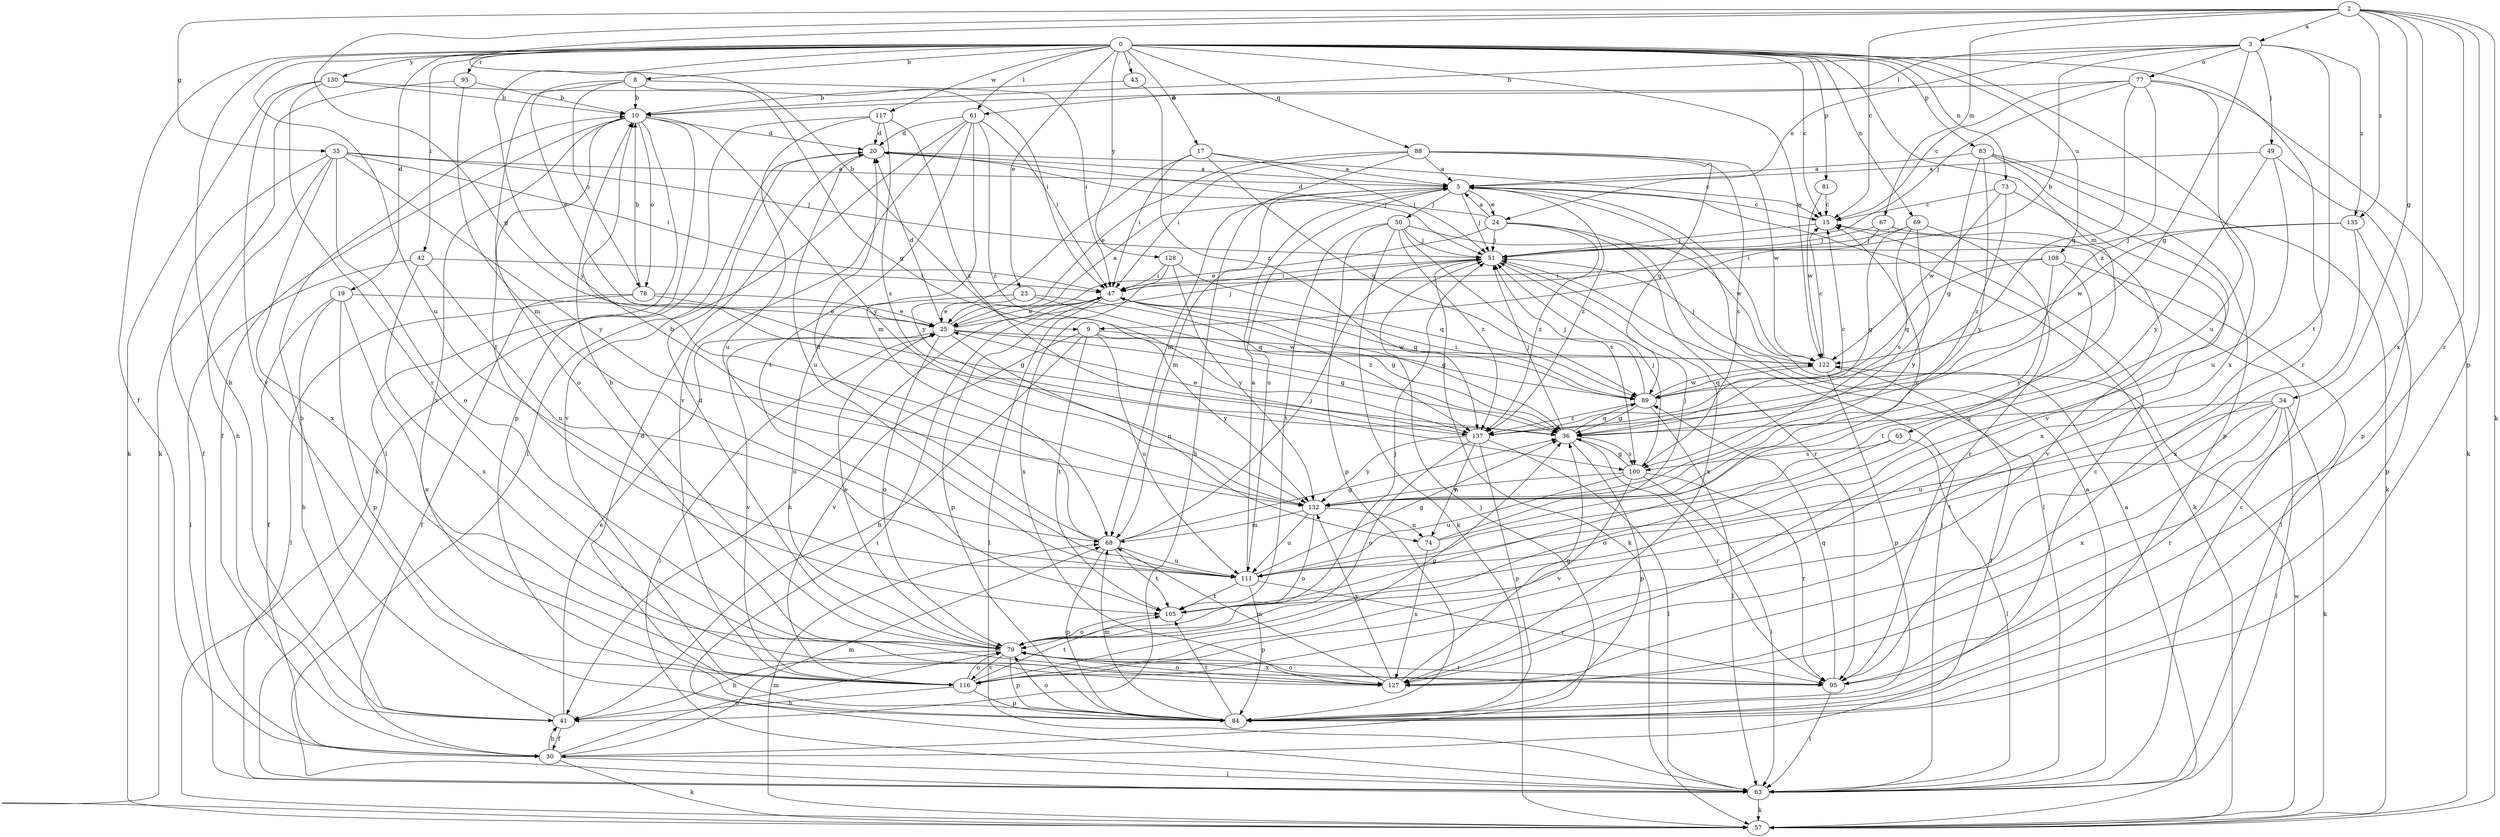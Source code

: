 strict digraph  {
0;
2;
3;
5;
8;
9;
10;
15;
17;
19;
20;
23;
24;
25;
30;
34;
35;
36;
41;
42;
43;
47;
49;
50;
51;
57;
61;
63;
65;
67;
68;
69;
73;
74;
77;
78;
79;
81;
83;
84;
88;
89;
93;
95;
100;
105;
108;
111;
116;
117;
122;
127;
128;
130;
132;
135;
137;
0 -> 8  [label=b];
0 -> 15  [label=c];
0 -> 17  [label=d];
0 -> 19  [label=d];
0 -> 23  [label=e];
0 -> 30  [label=f];
0 -> 41  [label=h];
0 -> 42  [label=i];
0 -> 43  [label=i];
0 -> 61  [label=l];
0 -> 65  [label=m];
0 -> 69  [label=n];
0 -> 73  [label=n];
0 -> 81  [label=p];
0 -> 83  [label=p];
0 -> 88  [label=q];
0 -> 93  [label=r];
0 -> 95  [label=r];
0 -> 108  [label=u];
0 -> 111  [label=u];
0 -> 117  [label=w];
0 -> 122  [label=w];
0 -> 127  [label=x];
0 -> 128  [label=y];
0 -> 130  [label=y];
0 -> 132  [label=y];
2 -> 3  [label=a];
2 -> 9  [label=b];
2 -> 15  [label=c];
2 -> 34  [label=g];
2 -> 35  [label=g];
2 -> 36  [label=g];
2 -> 57  [label=k];
2 -> 67  [label=m];
2 -> 84  [label=p];
2 -> 95  [label=r];
2 -> 127  [label=x];
2 -> 135  [label=z];
3 -> 9  [label=b];
3 -> 10  [label=b];
3 -> 24  [label=e];
3 -> 36  [label=g];
3 -> 49  [label=j];
3 -> 61  [label=l];
3 -> 77  [label=o];
3 -> 105  [label=t];
3 -> 135  [label=z];
5 -> 15  [label=c];
5 -> 24  [label=e];
5 -> 41  [label=h];
5 -> 50  [label=j];
5 -> 51  [label=j];
5 -> 57  [label=k];
5 -> 68  [label=m];
5 -> 111  [label=u];
5 -> 137  [label=z];
8 -> 10  [label=b];
8 -> 25  [label=e];
8 -> 36  [label=g];
8 -> 47  [label=i];
8 -> 78  [label=o];
8 -> 105  [label=t];
9 -> 41  [label=h];
9 -> 105  [label=t];
9 -> 111  [label=u];
9 -> 116  [label=v];
9 -> 122  [label=w];
9 -> 132  [label=y];
10 -> 20  [label=d];
10 -> 30  [label=f];
10 -> 63  [label=l];
10 -> 78  [label=o];
10 -> 79  [label=o];
10 -> 84  [label=p];
10 -> 116  [label=v];
10 -> 132  [label=y];
15 -> 51  [label=j];
17 -> 5  [label=a];
17 -> 47  [label=i];
17 -> 51  [label=j];
17 -> 89  [label=q];
17 -> 132  [label=y];
19 -> 25  [label=e];
19 -> 30  [label=f];
19 -> 41  [label=h];
19 -> 84  [label=p];
19 -> 127  [label=x];
20 -> 5  [label=a];
20 -> 15  [label=c];
20 -> 51  [label=j];
20 -> 111  [label=u];
20 -> 116  [label=v];
23 -> 25  [label=e];
23 -> 36  [label=g];
23 -> 79  [label=o];
23 -> 89  [label=q];
24 -> 5  [label=a];
24 -> 20  [label=d];
24 -> 25  [label=e];
24 -> 51  [label=j];
24 -> 63  [label=l];
24 -> 95  [label=r];
24 -> 137  [label=z];
25 -> 5  [label=a];
25 -> 20  [label=d];
25 -> 36  [label=g];
25 -> 51  [label=j];
25 -> 63  [label=l];
25 -> 74  [label=n];
25 -> 79  [label=o];
25 -> 116  [label=v];
25 -> 122  [label=w];
30 -> 41  [label=h];
30 -> 51  [label=j];
30 -> 57  [label=k];
30 -> 63  [label=l];
30 -> 68  [label=m];
30 -> 79  [label=o];
34 -> 36  [label=g];
34 -> 57  [label=k];
34 -> 63  [label=l];
34 -> 95  [label=r];
34 -> 105  [label=t];
34 -> 111  [label=u];
34 -> 127  [label=x];
35 -> 5  [label=a];
35 -> 30  [label=f];
35 -> 41  [label=h];
35 -> 47  [label=i];
35 -> 51  [label=j];
35 -> 79  [label=o];
35 -> 127  [label=x];
35 -> 132  [label=y];
36 -> 51  [label=j];
36 -> 84  [label=p];
36 -> 89  [label=q];
36 -> 95  [label=r];
36 -> 100  [label=s];
41 -> 10  [label=b];
41 -> 25  [label=e];
41 -> 30  [label=f];
42 -> 47  [label=i];
42 -> 63  [label=l];
42 -> 111  [label=u];
42 -> 127  [label=x];
43 -> 10  [label=b];
43 -> 137  [label=z];
47 -> 25  [label=e];
47 -> 36  [label=g];
47 -> 41  [label=h];
47 -> 63  [label=l];
47 -> 84  [label=p];
47 -> 89  [label=q];
47 -> 137  [label=z];
49 -> 5  [label=a];
49 -> 84  [label=p];
49 -> 111  [label=u];
49 -> 132  [label=y];
50 -> 51  [label=j];
50 -> 57  [label=k];
50 -> 84  [label=p];
50 -> 100  [label=s];
50 -> 105  [label=t];
50 -> 122  [label=w];
50 -> 137  [label=z];
51 -> 47  [label=i];
51 -> 57  [label=k];
51 -> 127  [label=x];
57 -> 5  [label=a];
57 -> 68  [label=m];
57 -> 122  [label=w];
61 -> 20  [label=d];
61 -> 47  [label=i];
61 -> 63  [label=l];
61 -> 68  [label=m];
61 -> 105  [label=t];
61 -> 116  [label=v];
61 -> 137  [label=z];
63 -> 5  [label=a];
63 -> 15  [label=c];
63 -> 47  [label=i];
63 -> 51  [label=j];
63 -> 57  [label=k];
65 -> 63  [label=l];
65 -> 79  [label=o];
65 -> 100  [label=s];
67 -> 47  [label=i];
67 -> 51  [label=j];
67 -> 116  [label=v];
68 -> 10  [label=b];
68 -> 20  [label=d];
68 -> 36  [label=g];
68 -> 51  [label=j];
68 -> 84  [label=p];
68 -> 105  [label=t];
68 -> 111  [label=u];
69 -> 36  [label=g];
69 -> 51  [label=j];
69 -> 95  [label=r];
69 -> 100  [label=s];
69 -> 132  [label=y];
73 -> 15  [label=c];
73 -> 122  [label=w];
73 -> 127  [label=x];
73 -> 137  [label=z];
74 -> 15  [label=c];
74 -> 51  [label=j];
74 -> 127  [label=x];
77 -> 10  [label=b];
77 -> 15  [label=c];
77 -> 51  [label=j];
77 -> 57  [label=k];
77 -> 89  [label=q];
77 -> 111  [label=u];
77 -> 137  [label=z];
78 -> 10  [label=b];
78 -> 25  [label=e];
78 -> 30  [label=f];
78 -> 36  [label=g];
78 -> 63  [label=l];
79 -> 10  [label=b];
79 -> 20  [label=d];
79 -> 25  [label=e];
79 -> 41  [label=h];
79 -> 51  [label=j];
79 -> 84  [label=p];
79 -> 95  [label=r];
79 -> 116  [label=v];
79 -> 127  [label=x];
81 -> 15  [label=c];
81 -> 122  [label=w];
83 -> 5  [label=a];
83 -> 36  [label=g];
83 -> 57  [label=k];
83 -> 84  [label=p];
83 -> 116  [label=v];
83 -> 132  [label=y];
84 -> 15  [label=c];
84 -> 20  [label=d];
84 -> 68  [label=m];
84 -> 79  [label=o];
84 -> 105  [label=t];
88 -> 5  [label=a];
88 -> 25  [label=e];
88 -> 47  [label=i];
88 -> 68  [label=m];
88 -> 89  [label=q];
88 -> 100  [label=s];
88 -> 122  [label=w];
89 -> 36  [label=g];
89 -> 47  [label=i];
89 -> 51  [label=j];
89 -> 63  [label=l];
89 -> 122  [label=w];
89 -> 137  [label=z];
93 -> 10  [label=b];
93 -> 57  [label=k];
93 -> 68  [label=m];
95 -> 63  [label=l];
95 -> 79  [label=o];
95 -> 89  [label=q];
100 -> 36  [label=g];
100 -> 51  [label=j];
100 -> 63  [label=l];
100 -> 95  [label=r];
100 -> 111  [label=u];
100 -> 116  [label=v];
100 -> 132  [label=y];
105 -> 79  [label=o];
108 -> 47  [label=i];
108 -> 63  [label=l];
108 -> 89  [label=q];
108 -> 105  [label=t];
108 -> 132  [label=y];
111 -> 5  [label=a];
111 -> 36  [label=g];
111 -> 84  [label=p];
111 -> 95  [label=r];
111 -> 105  [label=t];
116 -> 36  [label=g];
116 -> 41  [label=h];
116 -> 79  [label=o];
116 -> 84  [label=p];
116 -> 105  [label=t];
117 -> 20  [label=d];
117 -> 57  [label=k];
117 -> 100  [label=s];
117 -> 111  [label=u];
117 -> 137  [label=z];
122 -> 15  [label=c];
122 -> 30  [label=f];
122 -> 51  [label=j];
122 -> 84  [label=p];
122 -> 89  [label=q];
127 -> 36  [label=g];
127 -> 68  [label=m];
127 -> 79  [label=o];
127 -> 132  [label=y];
128 -> 47  [label=i];
128 -> 89  [label=q];
128 -> 127  [label=x];
128 -> 132  [label=y];
130 -> 10  [label=b];
130 -> 47  [label=i];
130 -> 57  [label=k];
130 -> 95  [label=r];
130 -> 116  [label=v];
132 -> 68  [label=m];
132 -> 74  [label=n];
132 -> 79  [label=o];
132 -> 111  [label=u];
135 -> 51  [label=j];
135 -> 84  [label=p];
135 -> 122  [label=w];
135 -> 127  [label=x];
137 -> 15  [label=c];
137 -> 25  [label=e];
137 -> 63  [label=l];
137 -> 74  [label=n];
137 -> 79  [label=o];
137 -> 84  [label=p];
137 -> 132  [label=y];
}
